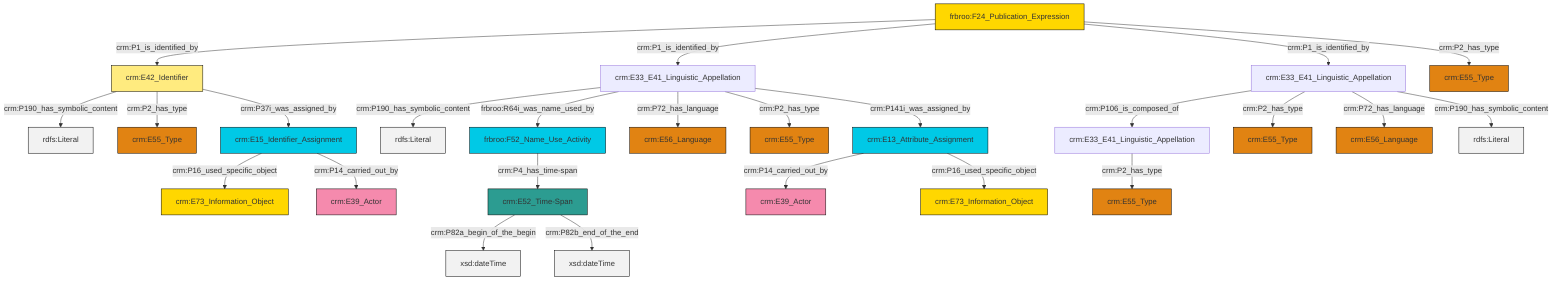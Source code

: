 graph TD
classDef Literal fill:#f2f2f2,stroke:#000000;
classDef CRM_Entity fill:#FFFFFF,stroke:#000000;
classDef Temporal_Entity fill:#00C9E6, stroke:#000000;
classDef Type fill:#E18312, stroke:#000000;
classDef Time-Span fill:#2C9C91, stroke:#000000;
classDef Appellation fill:#FFEB7F, stroke:#000000;
classDef Place fill:#008836, stroke:#000000;
classDef Persistent_Item fill:#B266B2, stroke:#000000;
classDef Conceptual_Object fill:#FFD700, stroke:#000000;
classDef Physical_Thing fill:#D2B48C, stroke:#000000;
classDef Actor fill:#f58aad, stroke:#000000;
classDef PC_Classes fill:#4ce600, stroke:#000000;
classDef Multi fill:#cccccc,stroke:#000000;

6["frbroo:F24_Publication_Expression"]:::Conceptual_Object -->|crm:P1_is_identified_by| 0["crm:E42_Identifier"]:::Appellation
6["frbroo:F24_Publication_Expression"]:::Conceptual_Object -->|crm:P1_is_identified_by| 7["crm:E33_E41_Linguistic_Appellation"]:::Default
6["frbroo:F24_Publication_Expression"]:::Conceptual_Object -->|crm:P1_is_identified_by| 10["crm:E33_E41_Linguistic_Appellation"]:::Default
11["crm:E13_Attribute_Assignment"]:::Temporal_Entity -->|crm:P14_carried_out_by| 13["crm:E39_Actor"]:::Actor
14["crm:E15_Identifier_Assignment"]:::Temporal_Entity -->|crm:P16_used_specific_object| 4["crm:E73_Information_Object"]:::Conceptual_Object
7["crm:E33_E41_Linguistic_Appellation"]:::Default -->|crm:P190_has_symbolic_content| 15[rdfs:Literal]:::Literal
0["crm:E42_Identifier"]:::Appellation -->|crm:P190_has_symbolic_content| 18[rdfs:Literal]:::Literal
7["crm:E33_E41_Linguistic_Appellation"]:::Default -->|frbroo:R64i_was_name_used_by| 16["frbroo:F52_Name_Use_Activity"]:::Temporal_Entity
0["crm:E42_Identifier"]:::Appellation -->|crm:P2_has_type| 2["crm:E55_Type"]:::Type
6["frbroo:F24_Publication_Expression"]:::Conceptual_Object -->|crm:P2_has_type| 24["crm:E55_Type"]:::Type
7["crm:E33_E41_Linguistic_Appellation"]:::Default -->|crm:P72_has_language| 25["crm:E56_Language"]:::Type
10["crm:E33_E41_Linguistic_Appellation"]:::Default -->|crm:P106_is_composed_of| 8["crm:E33_E41_Linguistic_Appellation"]:::Default
11["crm:E13_Attribute_Assignment"]:::Temporal_Entity -->|crm:P16_used_specific_object| 27["crm:E73_Information_Object"]:::Conceptual_Object
30["crm:E52_Time-Span"]:::Time-Span -->|crm:P82a_begin_of_the_begin| 31[xsd:dateTime]:::Literal
16["frbroo:F52_Name_Use_Activity"]:::Temporal_Entity -->|crm:P4_has_time-span| 30["crm:E52_Time-Span"]:::Time-Span
0["crm:E42_Identifier"]:::Appellation -->|crm:P37i_was_assigned_by| 14["crm:E15_Identifier_Assignment"]:::Temporal_Entity
30["crm:E52_Time-Span"]:::Time-Span -->|crm:P82b_end_of_the_end| 33[xsd:dateTime]:::Literal
10["crm:E33_E41_Linguistic_Appellation"]:::Default -->|crm:P2_has_type| 22["crm:E55_Type"]:::Type
8["crm:E33_E41_Linguistic_Appellation"]:::Default -->|crm:P2_has_type| 35["crm:E55_Type"]:::Type
10["crm:E33_E41_Linguistic_Appellation"]:::Default -->|crm:P72_has_language| 37["crm:E56_Language"]:::Type
10["crm:E33_E41_Linguistic_Appellation"]:::Default -->|crm:P190_has_symbolic_content| 38[rdfs:Literal]:::Literal
14["crm:E15_Identifier_Assignment"]:::Temporal_Entity -->|crm:P14_carried_out_by| 39["crm:E39_Actor"]:::Actor
7["crm:E33_E41_Linguistic_Appellation"]:::Default -->|crm:P2_has_type| 40["crm:E55_Type"]:::Type
7["crm:E33_E41_Linguistic_Appellation"]:::Default -->|crm:P141i_was_assigned_by| 11["crm:E13_Attribute_Assignment"]:::Temporal_Entity
